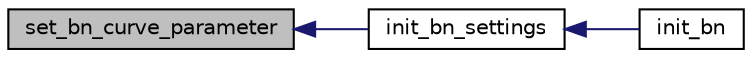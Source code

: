 digraph "set_bn_curve_parameter"
{
  edge [fontname="Helvetica",fontsize="10",labelfontname="Helvetica",labelfontsize="10"];
  node [fontname="Helvetica",fontsize="10",shape=record];
  rankdir="LR";
  Node73 [label="set_bn_curve_parameter",height=0.2,width=0.4,color="black", fillcolor="grey75", style="filled", fontcolor="black"];
  Node73 -> Node74 [dir="back",color="midnightblue",fontsize="10",style="solid",fontname="Helvetica"];
  Node74 [label="init_bn_settings",height=0.2,width=0.4,color="black", fillcolor="white", style="filled",URL="$curve__settings_8h.html#a8107b3c4a1ffd201c295046d5ca9cdc1"];
  Node74 -> Node75 [dir="back",color="midnightblue",fontsize="10",style="solid",fontname="Helvetica"];
  Node75 [label="init_bn",height=0.2,width=0.4,color="black", fillcolor="white", style="filled",URL="$bn__inits_8h.html#acc68302a1ac11a5cd72808edd14682ba"];
}
